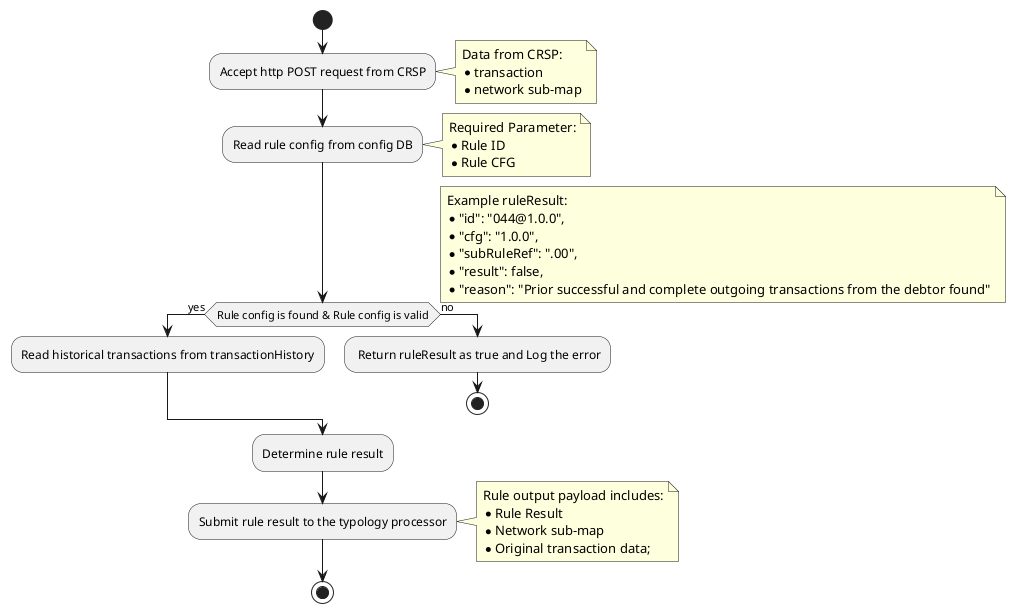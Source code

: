 @startuml
start
:Accept http POST request from CRSP;
 note right
            Data from CRSP:
            * transaction
            * network sub-map
        end note
:Read rule config from config DB;
 note right
            Required Parameter:
            * Rule ID
            * Rule CFG
        end note
if (Rule config is found & Rule config is valid) then (yes)
note right
            Example ruleResult:
            * "id": "044@1.0.0",
            * "cfg": "1.0.0",
            * "subRuleRef": ".00",
            * "result": false,
            * "reason": "Prior successful and complete outgoing transactions from the debtor found"
end note
  :Read historical transactions from transactionHistory;
else (no)
  : Return ruleResult as true and Log the error;
  stop
endif
:Determine rule result;
:Submit rule result to the typology processor;
note right
    Rule output payload includes:
    * Rule Result
    * Network sub-map
    * Original transaction data;
end note
stop
@enduml
